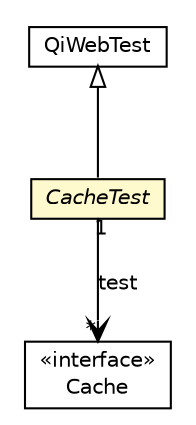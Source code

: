 #!/usr/local/bin/dot
#
# Class diagram 
# Generated by UMLGraph version R5_6-24-gf6e263 (http://www.umlgraph.org/)
#

digraph G {
	edge [fontname="Helvetica",fontsize=10,labelfontname="Helvetica",labelfontsize=10];
	node [fontname="Helvetica",fontsize=10,shape=plaintext];
	nodesep=0.25;
	ranksep=0.5;
	// org.qiweb.api.cache.Cache
	c7888 [label=<<table title="org.qiweb.api.cache.Cache" border="0" cellborder="1" cellspacing="0" cellpadding="2" port="p" href="../../api/cache/Cache.html">
		<tr><td><table border="0" cellspacing="0" cellpadding="1">
<tr><td align="center" balign="center"> &#171;interface&#187; </td></tr>
<tr><td align="center" balign="center"> Cache </td></tr>
		</table></td></tr>
		</table>>, URL="../../api/cache/Cache.html", fontname="Helvetica", fontcolor="black", fontsize=10.0];
	// org.qiweb.test.QiWebTest
	c8055 [label=<<table title="org.qiweb.test.QiWebTest" border="0" cellborder="1" cellspacing="0" cellpadding="2" port="p" href="../QiWebTest.html">
		<tr><td><table border="0" cellspacing="0" cellpadding="1">
<tr><td align="center" balign="center"> QiWebTest </td></tr>
		</table></td></tr>
		</table>>, URL="../QiWebTest.html", fontname="Helvetica", fontcolor="black", fontsize=10.0];
	// org.qiweb.test.cache.CacheTest
	c8057 [label=<<table title="org.qiweb.test.cache.CacheTest" border="0" cellborder="1" cellspacing="0" cellpadding="2" port="p" bgcolor="lemonChiffon" href="./CacheTest.html">
		<tr><td><table border="0" cellspacing="0" cellpadding="1">
<tr><td align="center" balign="center"><font face="Helvetica-Oblique"> CacheTest </font></td></tr>
		</table></td></tr>
		</table>>, URL="./CacheTest.html", fontname="Helvetica", fontcolor="black", fontsize=10.0];
	//org.qiweb.test.cache.CacheTest extends org.qiweb.test.QiWebTest
	c8055:p -> c8057:p [dir=back,arrowtail=empty];
	// org.qiweb.test.cache.CacheTest NAVASSOC org.qiweb.api.cache.Cache
	c8057:p -> c7888:p [taillabel="1", label="test", headlabel="*", fontname="Helvetica", fontcolor="black", fontsize=10.0, color="black", arrowhead=open];
}

